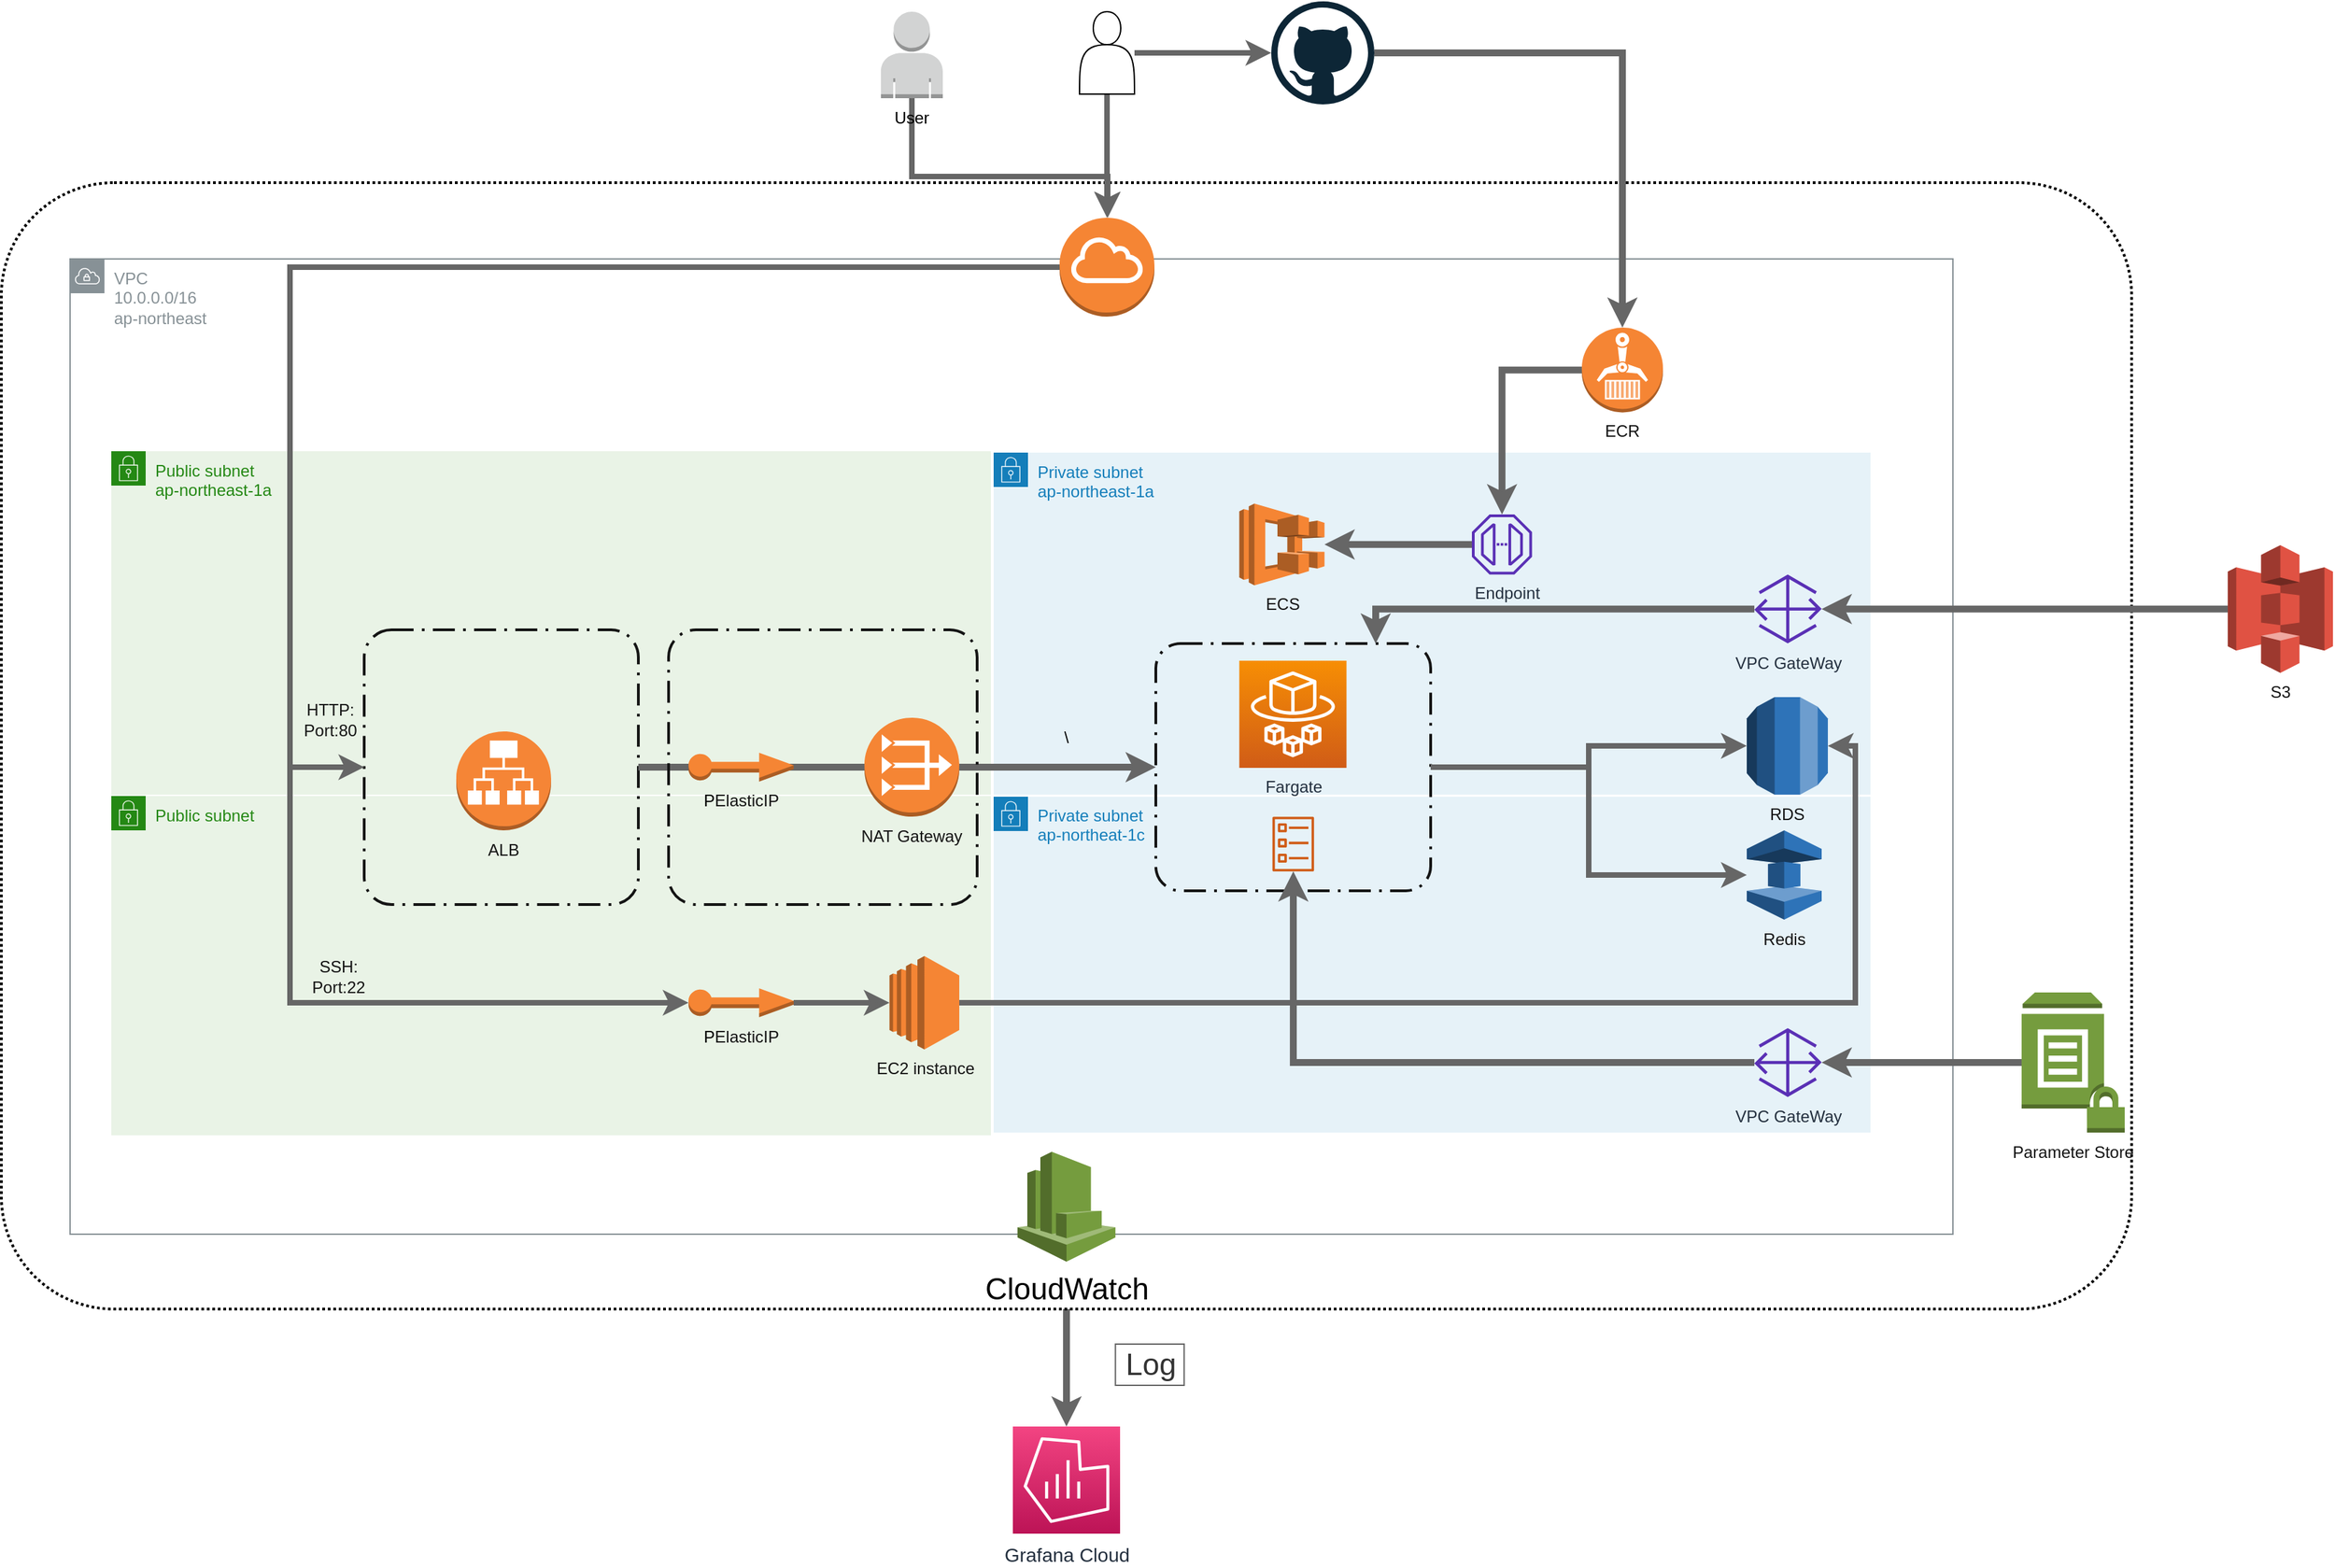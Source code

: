 <mxfile>
    <diagram id="1dtbQpEw20ZJYkTmWri4" name="ページ1">
        <mxGraphModel dx="3328" dy="1481" grid="1" gridSize="10" guides="1" tooltips="1" connect="1" arrows="1" fold="1" page="0" pageScale="1" pageWidth="827" pageHeight="1169" math="0" shadow="0">
            <root>
                <mxCell id="0"/>
                <mxCell id="1" parent="0"/>
                <mxCell id="3" value="VPC&lt;br&gt;10.0.0.0/16&lt;br&gt;ap-northeast" style="outlineConnect=0;gradientColor=none;html=1;whiteSpace=wrap;fontSize=12;fontStyle=0;shape=mxgraph.aws4.group;grIcon=mxgraph.aws4.group_vpc;strokeColor=#879196;fillColor=none;verticalAlign=top;align=left;spacingLeft=30;fontColor=#879196;dashed=0;" parent="1" vertex="1">
                    <mxGeometry x="-500.01" y="7.5" width="1370" height="710" as="geometry"/>
                </mxCell>
                <mxCell id="10" value="Private subnet&lt;br&gt;ap-northeat-1c" style="points=[[0,0],[0.25,0],[0.5,0],[0.75,0],[1,0],[1,0.25],[1,0.5],[1,0.75],[1,1],[0.75,1],[0.5,1],[0.25,1],[0,1],[0,0.75],[0,0.5],[0,0.25]];outlineConnect=0;gradientColor=none;html=1;whiteSpace=wrap;fontSize=12;fontStyle=0;shape=mxgraph.aws4.group;grIcon=mxgraph.aws4.group_security_group;grStroke=0;strokeColor=#147EBA;fillColor=#E6F2F8;verticalAlign=top;align=left;spacingLeft=30;fontColor=#147EBA;dashed=0;" parent="1" vertex="1">
                    <mxGeometry x="171.99" y="399" width="638" height="244.5" as="geometry"/>
                </mxCell>
                <mxCell id="6" value="Private subnet&lt;br&gt;ap-northeast-1a" style="points=[[0,0],[0.25,0],[0.5,0],[0.75,0],[1,0],[1,0.25],[1,0.5],[1,0.75],[1,1],[0.75,1],[0.5,1],[0.25,1],[0,1],[0,0.75],[0,0.5],[0,0.25]];outlineConnect=0;gradientColor=none;html=1;whiteSpace=wrap;fontSize=12;fontStyle=0;shape=mxgraph.aws4.group;grIcon=mxgraph.aws4.group_security_group;grStroke=0;strokeColor=#147EBA;fillColor=#E6F2F8;verticalAlign=top;align=left;spacingLeft=30;fontColor=#147EBA;dashed=0;" parent="1" vertex="1">
                    <mxGeometry x="171.99" y="148.5" width="638" height="249" as="geometry"/>
                </mxCell>
                <mxCell id="92" style="edgeStyle=orthogonalEdgeStyle;rounded=0;orthogonalLoop=1;jettySize=auto;html=1;exitX=0.5;exitY=1;exitDx=0;exitDy=0;entryX=0.5;entryY=0;entryDx=0;entryDy=0;entryPerimeter=0;strokeWidth=5;fillColor=#f5f5f5;strokeColor=#666666;" parent="1" source="29" target="91" edge="1">
                    <mxGeometry relative="1" as="geometry"/>
                </mxCell>
                <mxCell id="29" value="\&#10;" style="rounded=1;arcSize=10;dashed=1;fillColor=none;gradientColor=none;dashPattern=1 1;strokeWidth=2;" parent="1" vertex="1">
                    <mxGeometry x="-550" y="-48" width="1550" height="820" as="geometry"/>
                </mxCell>
                <mxCell id="8" value="Public subnet" style="points=[[0,0],[0.25,0],[0.5,0],[0.75,0],[1,0],[1,0.25],[1,0.5],[1,0.75],[1,1],[0.75,1],[0.5,1],[0.25,1],[0,1],[0,0.75],[0,0.5],[0,0.25]];outlineConnect=0;gradientColor=none;html=1;whiteSpace=wrap;fontSize=12;fontStyle=0;shape=mxgraph.aws4.group;grIcon=mxgraph.aws4.group_security_group;grStroke=0;strokeColor=#248814;fillColor=#E9F3E6;verticalAlign=top;align=left;spacingLeft=30;fontColor=#248814;dashed=0;" parent="1" vertex="1">
                    <mxGeometry x="-470.01" y="398.5" width="640" height="247" as="geometry"/>
                </mxCell>
                <mxCell id="5" value="Public subnet&lt;br&gt;ap-northeast-1a" style="points=[[0,0],[0.25,0],[0.5,0],[0.75,0],[1,0],[1,0.25],[1,0.5],[1,0.75],[1,1],[0.75,1],[0.5,1],[0.25,1],[0,1],[0,0.75],[0,0.5],[0,0.25]];outlineConnect=0;gradientColor=none;html=1;whiteSpace=wrap;fontSize=12;fontStyle=0;shape=mxgraph.aws4.group;grIcon=mxgraph.aws4.group_security_group;grStroke=0;strokeColor=#248814;fillColor=#E9F3E6;verticalAlign=top;align=left;spacingLeft=30;fontColor=#248814;dashed=0;" parent="1" vertex="1">
                    <mxGeometry x="-470.01" y="147.5" width="640" height="250" as="geometry"/>
                </mxCell>
                <mxCell id="71" style="edgeStyle=orthogonalEdgeStyle;rounded=0;orthogonalLoop=1;jettySize=auto;html=1;exitX=1;exitY=0.5;exitDx=0;exitDy=0;entryX=0;entryY=0.5;entryDx=0;entryDy=0;strokeWidth=5;fillColor=#f5f5f5;strokeColor=#666666;startArrow=none;" parent="1" source="80" target="31" edge="1">
                    <mxGeometry relative="1" as="geometry"/>
                </mxCell>
                <mxCell id="34" value="" style="rounded=1;arcSize=10;dashed=1;fillColor=none;gradientColor=none;dashPattern=8 3 1 3;strokeWidth=2;strokeColor=#141414;" parent="1" vertex="1">
                    <mxGeometry x="-286.01" y="277.5" width="199.5" height="200" as="geometry"/>
                </mxCell>
                <mxCell id="59" style="edgeStyle=orthogonalEdgeStyle;rounded=0;orthogonalLoop=1;jettySize=auto;html=1;exitX=1;exitY=0.5;exitDx=0;exitDy=0;strokeWidth=4;fillColor=#f5f5f5;strokeColor=#666666;" parent="1" source="31" target="13" edge="1">
                    <mxGeometry relative="1" as="geometry"/>
                </mxCell>
                <mxCell id="31" value="" style="rounded=1;arcSize=10;dashed=1;fillColor=none;gradientColor=none;dashPattern=8 3 1 3;strokeWidth=2;strokeColor=#141414;" parent="1" vertex="1">
                    <mxGeometry x="289.99" y="287.5" width="200" height="180" as="geometry"/>
                </mxCell>
                <mxCell id="4" value="" style="outlineConnect=0;dashed=0;verticalLabelPosition=bottom;verticalAlign=top;align=center;html=1;shape=mxgraph.aws3.internet_gateway;fillColor=#F58534;gradientColor=none;" parent="1" vertex="1">
                    <mxGeometry x="219.99" y="-22.5" width="69" height="72" as="geometry"/>
                </mxCell>
                <mxCell id="7" value="&lt;font color=&quot;#141414&quot;&gt;ALB&lt;br&gt;&lt;/font&gt;" style="outlineConnect=0;dashed=0;verticalLabelPosition=bottom;verticalAlign=top;align=center;html=1;shape=mxgraph.aws3.application_load_balancer;fillColor=#F58536;gradientColor=none;" parent="1" vertex="1">
                    <mxGeometry x="-219.01" y="351.5" width="69" height="72" as="geometry"/>
                </mxCell>
                <mxCell id="11" value="&lt;font color=&quot;#141414&quot;&gt;RDS&lt;/font&gt;" style="outlineConnect=0;dashed=0;verticalLabelPosition=bottom;verticalAlign=top;align=center;html=1;shape=mxgraph.aws3.rds;fillColor=#2E73B8;gradientColor=none;" parent="1" vertex="1">
                    <mxGeometry x="719.99" y="326.5" width="59" height="71" as="geometry"/>
                </mxCell>
                <mxCell id="36" style="edgeStyle=orthogonalEdgeStyle;rounded=0;orthogonalLoop=1;jettySize=auto;html=1;exitX=1;exitY=0.5;exitDx=0;exitDy=0;exitPerimeter=0;entryX=1;entryY=0.5;entryDx=0;entryDy=0;entryPerimeter=0;strokeWidth=4;fillColor=#f5f5f5;strokeColor=#666666;" parent="1" source="12" target="11" edge="1">
                    <mxGeometry relative="1" as="geometry"/>
                </mxCell>
                <mxCell id="12" value="EC2 instance" style="outlineConnect=0;dashed=0;verticalLabelPosition=bottom;verticalAlign=top;align=center;html=1;shape=mxgraph.aws3.ec2;fillColor=#F58534;gradientColor=none;fontColor=#141414;" parent="1" vertex="1">
                    <mxGeometry x="96.24" y="515" width="50.75" height="68" as="geometry"/>
                </mxCell>
                <mxCell id="13" value="&lt;font color=&quot;#141414&quot;&gt;Redis&lt;/font&gt;" style="outlineConnect=0;dashed=0;verticalLabelPosition=bottom;verticalAlign=top;align=center;html=1;shape=mxgraph.aws3.elasticache;fillColor=#2E73B8;gradientColor=none;" parent="1" vertex="1">
                    <mxGeometry x="719.99" y="423.5" width="54.5" height="65" as="geometry"/>
                </mxCell>
                <mxCell id="15" value="Fargate" style="points=[[0,0,0],[0.25,0,0],[0.5,0,0],[0.75,0,0],[1,0,0],[0,1,0],[0.25,1,0],[0.5,1,0],[0.75,1,0],[1,1,0],[0,0.25,0],[0,0.5,0],[0,0.75,0],[1,0.25,0],[1,0.5,0],[1,0.75,0]];outlineConnect=0;fontColor=#232F3E;gradientColor=#F78E04;gradientDirection=north;fillColor=#D05C17;strokeColor=#ffffff;dashed=0;verticalLabelPosition=bottom;verticalAlign=top;align=center;html=1;fontSize=12;fontStyle=0;aspect=fixed;shape=mxgraph.aws4.resourceIcon;resIcon=mxgraph.aws4.fargate;" parent="1" vertex="1">
                    <mxGeometry x="350.74" y="300" width="78" height="78" as="geometry"/>
                </mxCell>
                <mxCell id="35" style="edgeStyle=orthogonalEdgeStyle;rounded=0;orthogonalLoop=1;jettySize=auto;html=1;exitX=1;exitY=0.5;exitDx=0;exitDy=0;exitPerimeter=0;entryX=0;entryY=0.5;entryDx=0;entryDy=0;entryPerimeter=0;strokeWidth=4;fillColor=#f5f5f5;strokeColor=#666666;" parent="1" source="16" target="12" edge="1">
                    <mxGeometry relative="1" as="geometry"/>
                </mxCell>
                <mxCell id="16" value="P&lt;font color=&quot;#141414&quot;&gt;ElasticIP&lt;/font&gt;" style="outlineConnect=0;dashed=0;verticalLabelPosition=bottom;verticalAlign=top;align=center;html=1;shape=mxgraph.aws3.elastic_ip;fillColor=#F58534;gradientColor=none;" parent="1" vertex="1">
                    <mxGeometry x="-50.01" y="538.5" width="76.5" height="21" as="geometry"/>
                </mxCell>
                <mxCell id="76" style="edgeStyle=orthogonalEdgeStyle;rounded=0;orthogonalLoop=1;jettySize=auto;html=1;strokeWidth=5;fillColor=#f5f5f5;strokeColor=#666666;" parent="1" source="17" target="21" edge="1">
                    <mxGeometry relative="1" as="geometry"/>
                </mxCell>
                <mxCell id="17" value="" style="dashed=0;outlineConnect=0;html=1;align=center;labelPosition=center;verticalLabelPosition=bottom;verticalAlign=top;shape=mxgraph.weblogos.github" parent="1" vertex="1">
                    <mxGeometry x="373.99" y="-180" width="75" height="75" as="geometry"/>
                </mxCell>
                <mxCell id="43" style="edgeStyle=orthogonalEdgeStyle;rounded=0;orthogonalLoop=1;jettySize=auto;html=1;strokeWidth=4;fillColor=#f5f5f5;strokeColor=#666666;" parent="1" source="18" target="17" edge="1">
                    <mxGeometry relative="1" as="geometry"/>
                </mxCell>
                <mxCell id="44" style="edgeStyle=orthogonalEdgeStyle;rounded=0;orthogonalLoop=1;jettySize=auto;html=1;entryX=0.5;entryY=0;entryDx=0;entryDy=0;entryPerimeter=0;strokeWidth=4;fillColor=#f5f5f5;strokeColor=#666666;" parent="1" source="18" target="4" edge="1">
                    <mxGeometry relative="1" as="geometry"/>
                </mxCell>
                <mxCell id="18" value="" style="shape=actor;whiteSpace=wrap;html=1;" parent="1" vertex="1">
                    <mxGeometry x="234.49" y="-172.5" width="40" height="60" as="geometry"/>
                </mxCell>
                <mxCell id="45" style="edgeStyle=orthogonalEdgeStyle;rounded=0;orthogonalLoop=1;jettySize=auto;html=1;strokeWidth=4;fillColor=#f5f5f5;strokeColor=#666666;" parent="1" source="19" target="4" edge="1">
                    <mxGeometry relative="1" as="geometry">
                        <Array as="points">
                            <mxPoint x="112.99" y="-52.5"/>
                            <mxPoint x="254.99" y="-52.5"/>
                        </Array>
                    </mxGeometry>
                </mxCell>
                <mxCell id="19" value="User" style="outlineConnect=0;dashed=0;verticalLabelPosition=bottom;verticalAlign=top;align=center;html=1;shape=mxgraph.aws3.user;fillColor=#D2D3D3;gradientColor=none;" parent="1" vertex="1">
                    <mxGeometry x="89.99" y="-172.5" width="45" height="63" as="geometry"/>
                </mxCell>
                <mxCell id="103" style="edgeStyle=orthogonalEdgeStyle;rounded=0;orthogonalLoop=1;jettySize=auto;html=1;exitX=0;exitY=0.5;exitDx=0;exitDy=0;exitPerimeter=0;fontSize=22;fontColor=#141414;strokeWidth=5;fillColor=#f5f5f5;strokeColor=#666666;" parent="1" source="21" target="96" edge="1">
                    <mxGeometry relative="1" as="geometry"/>
                </mxCell>
                <mxCell id="21" value="ECR" style="outlineConnect=0;dashed=0;verticalLabelPosition=bottom;verticalAlign=top;align=center;html=1;shape=mxgraph.aws3.ecr;fillColor=#F58534;gradientColor=none;fontColor=#141414;" parent="1" vertex="1">
                    <mxGeometry x="599.99" y="57.5" width="59" height="61.75" as="geometry"/>
                </mxCell>
                <mxCell id="27" value="VPC GateWay" style="outlineConnect=0;fontColor=#232F3E;gradientColor=none;fillColor=#5A30B5;strokeColor=none;dashed=0;verticalLabelPosition=bottom;verticalAlign=top;align=center;html=1;fontSize=12;fontStyle=0;aspect=fixed;pointerEvents=1;shape=mxgraph.aws4.gateway;" parent="1" vertex="1">
                    <mxGeometry x="725.49" y="237.21" width="49" height="50.29" as="geometry"/>
                </mxCell>
                <mxCell id="33" style="edgeStyle=orthogonalEdgeStyle;rounded=0;orthogonalLoop=1;jettySize=auto;html=1;entryX=0;entryY=0.5;entryDx=0;entryDy=0;entryPerimeter=0;strokeWidth=4;fillColor=#f5f5f5;strokeColor=#666666;" parent="1" source="4" target="16" edge="1">
                    <mxGeometry relative="1" as="geometry">
                        <Array as="points">
                            <mxPoint x="-340.01" y="13.5"/>
                            <mxPoint x="-340.01" y="549.5"/>
                        </Array>
                    </mxGeometry>
                </mxCell>
                <mxCell id="66" style="edgeStyle=orthogonalEdgeStyle;rounded=0;orthogonalLoop=1;jettySize=auto;html=1;strokeWidth=5;fillColor=#f5f5f5;strokeColor=#666666;" parent="1" source="52" target="27" edge="1">
                    <mxGeometry relative="1" as="geometry"/>
                </mxCell>
                <mxCell id="52" value="&lt;font color=&quot;#141414&quot;&gt;S3&lt;/font&gt;" style="outlineConnect=0;dashed=0;verticalLabelPosition=bottom;verticalAlign=top;align=center;html=1;shape=mxgraph.aws3.s3;fillColor=#E05243;gradientColor=none;strokeColor=#141414;" parent="1" vertex="1">
                    <mxGeometry x="1069.99" y="215.86" width="76.5" height="93" as="geometry"/>
                </mxCell>
                <mxCell id="56" style="edgeStyle=orthogonalEdgeStyle;rounded=0;orthogonalLoop=1;jettySize=auto;html=1;entryX=0;entryY=0.5;entryDx=0;entryDy=0;strokeWidth=4;fillColor=#f5f5f5;strokeColor=#666666;" parent="1" source="4" target="34" edge="1">
                    <mxGeometry relative="1" as="geometry">
                        <Array as="points">
                            <mxPoint x="-340.01" y="13.5"/>
                            <mxPoint x="-340.01" y="377.5"/>
                        </Array>
                    </mxGeometry>
                </mxCell>
                <mxCell id="57" style="edgeStyle=orthogonalEdgeStyle;rounded=0;orthogonalLoop=1;jettySize=auto;html=1;exitX=1;exitY=0.5;exitDx=0;exitDy=0;entryX=0;entryY=0.5;entryDx=0;entryDy=0;entryPerimeter=0;strokeWidth=4;fillColor=#f5f5f5;strokeColor=#666666;" parent="1" source="31" target="11" edge="1">
                    <mxGeometry relative="1" as="geometry"/>
                </mxCell>
                <mxCell id="60" value="SSH:&lt;br&gt;Port:22" style="text;html=1;resizable=0;autosize=1;align=center;verticalAlign=middle;points=[];fillColor=none;strokeColor=none;rounded=0;fontColor=#141414;" parent="1" vertex="1">
                    <mxGeometry x="-330.01" y="515" width="50" height="30" as="geometry"/>
                </mxCell>
                <mxCell id="61" value="HTTP:&lt;br&gt;Port:80" style="text;html=1;resizable=0;autosize=1;align=center;verticalAlign=middle;points=[];fillColor=none;strokeColor=none;rounded=0;fontColor=#141414;" parent="1" vertex="1">
                    <mxGeometry x="-336.01" y="327.5" width="50" height="30" as="geometry"/>
                </mxCell>
                <mxCell id="89" style="edgeStyle=orthogonalEdgeStyle;rounded=0;orthogonalLoop=1;jettySize=auto;html=1;fontColor=#141414;strokeWidth=5;fillColor=#f5f5f5;strokeColor=#666666;" parent="1" source="14" target="88" edge="1">
                    <mxGeometry relative="1" as="geometry"/>
                </mxCell>
                <mxCell id="14" value="Parameter Store" style="outlineConnect=0;dashed=0;verticalLabelPosition=bottom;verticalAlign=top;align=center;html=1;shape=mxgraph.aws3.parameter_store;fillColor=#759C3E;gradientColor=none;fontColor=#141414;" parent="1" vertex="1">
                    <mxGeometry x="919.99" y="541.5" width="75" height="102" as="geometry"/>
                </mxCell>
                <mxCell id="68" style="edgeStyle=orthogonalEdgeStyle;rounded=0;orthogonalLoop=1;jettySize=auto;html=1;strokeWidth=5;fillColor=#f5f5f5;strokeColor=#666666;" parent="1" source="27" edge="1">
                    <mxGeometry relative="1" as="geometry">
                        <mxPoint x="449.99" y="287.5" as="targetPoint"/>
                        <Array as="points">
                            <mxPoint x="449.99" y="262.5"/>
                        </Array>
                    </mxGeometry>
                </mxCell>
                <mxCell id="79" value="" style="outlineConnect=0;fontColor=#232F3E;gradientColor=none;fillColor=#D05C17;strokeColor=none;dashed=0;verticalLabelPosition=bottom;verticalAlign=top;align=center;html=1;fontSize=12;fontStyle=0;aspect=fixed;pointerEvents=1;shape=mxgraph.aws4.ecs_task;" parent="1" vertex="1">
                    <mxGeometry x="374.86" y="413.5" width="30.26" height="40" as="geometry"/>
                </mxCell>
                <mxCell id="80" value="NAT Gateway" style="outlineConnect=0;dashed=0;verticalLabelPosition=bottom;verticalAlign=top;align=center;html=1;shape=mxgraph.aws3.vpc_nat_gateway;fillColor=#F58534;gradientColor=none;fontColor=#141414;" parent="1" vertex="1">
                    <mxGeometry x="77.99" y="341.5" width="69" height="72" as="geometry"/>
                </mxCell>
                <mxCell id="82" value="" style="edgeStyle=orthogonalEdgeStyle;rounded=0;orthogonalLoop=1;jettySize=auto;html=1;exitX=1;exitY=0.5;exitDx=0;exitDy=0;entryX=0;entryY=0.5;entryDx=0;entryDy=0;strokeWidth=5;fillColor=#f5f5f5;strokeColor=#666666;endArrow=none;" parent="1" source="34" target="80" edge="1">
                    <mxGeometry relative="1" as="geometry">
                        <mxPoint x="-86.51" y="377.5" as="sourcePoint"/>
                        <mxPoint x="289.99" y="377.5" as="targetPoint"/>
                    </mxGeometry>
                </mxCell>
                <mxCell id="81" value="P&lt;font color=&quot;#141414&quot;&gt;ElasticIP&lt;/font&gt;" style="outlineConnect=0;dashed=0;verticalLabelPosition=bottom;verticalAlign=top;align=center;html=1;shape=mxgraph.aws3.elastic_ip;fillColor=#F58534;gradientColor=none;" parent="1" vertex="1">
                    <mxGeometry x="-50.01" y="367" width="76.5" height="21" as="geometry"/>
                </mxCell>
                <mxCell id="90" style="edgeStyle=orthogonalEdgeStyle;rounded=0;orthogonalLoop=1;jettySize=auto;html=1;fontColor=#141414;strokeWidth=5;fillColor=#f5f5f5;strokeColor=#666666;" parent="1" source="88" target="79" edge="1">
                    <mxGeometry relative="1" as="geometry"/>
                </mxCell>
                <mxCell id="88" value="VPC GateWay" style="outlineConnect=0;fontColor=#232F3E;gradientColor=none;fillColor=#5A30B5;strokeColor=none;dashed=0;verticalLabelPosition=bottom;verticalAlign=top;align=center;html=1;fontSize=12;fontStyle=0;aspect=fixed;pointerEvents=1;shape=mxgraph.aws4.gateway;" parent="1" vertex="1">
                    <mxGeometry x="725.49" y="567.36" width="49" height="50.29" as="geometry"/>
                </mxCell>
                <mxCell id="91" value="&lt;font style=&quot;font-size: 14px&quot;&gt;Grafana Cloud&lt;/font&gt;" style="points=[[0,0,0],[0.25,0,0],[0.5,0,0],[0.75,0,0],[1,0,0],[0,1,0],[0.25,1,0],[0.5,1,0],[0.75,1,0],[1,1,0],[0,0.25,0],[0,0.5,0],[0,0.75,0],[1,0.25,0],[1,0.5,0],[1,0.75,0]];points=[[0,0,0],[0.25,0,0],[0.5,0,0],[0.75,0,0],[1,0,0],[0,1,0],[0.25,1,0],[0.5,1,0],[0.75,1,0],[1,1,0],[0,0.25,0],[0,0.5,0],[0,0.75,0],[1,0.25,0],[1,0.5,0],[1,0.75,0]];outlineConnect=0;fontColor=#232F3E;gradientColor=#F34482;gradientDirection=north;fillColor=#BC1356;strokeColor=#ffffff;dashed=0;verticalLabelPosition=bottom;verticalAlign=top;align=center;html=1;fontSize=12;fontStyle=0;aspect=fixed;shape=mxgraph.aws4.resourceIcon;resIcon=mxgraph.aws4.managed_service_for_grafana;" parent="1" vertex="1">
                    <mxGeometry x="185.99" y="857.5" width="78" height="78" as="geometry"/>
                </mxCell>
                <mxCell id="93" value="Log" style="text;html=1;resizable=0;autosize=1;align=center;verticalAlign=middle;points=[];rounded=0;fontSize=22;strokeColor=#666666;fontColor=#333333;" parent="1" vertex="1">
                    <mxGeometry x="260.62" y="797.5" width="50" height="30" as="geometry"/>
                </mxCell>
                <mxCell id="94" value="CloudWatch" style="outlineConnect=0;dashed=0;verticalLabelPosition=bottom;verticalAlign=top;align=center;html=1;shape=mxgraph.aws3.cloudwatch;fillColor=#759C3E;gradientColor=none;fontSize=22;" parent="1" vertex="1">
                    <mxGeometry x="189.37" y="657.5" width="71.25" height="80" as="geometry"/>
                </mxCell>
                <mxCell id="105" style="edgeStyle=orthogonalEdgeStyle;rounded=0;orthogonalLoop=1;jettySize=auto;html=1;fontSize=22;fontColor=#141414;strokeWidth=5;fillColor=#f5f5f5;strokeColor=#666666;" parent="1" source="96" target="97" edge="1">
                    <mxGeometry relative="1" as="geometry"/>
                </mxCell>
                <mxCell id="96" value="&amp;nbsp; Endpoint" style="outlineConnect=0;fontColor=#232F3E;gradientColor=none;fillColor=#5A30B5;strokeColor=none;dashed=0;verticalLabelPosition=bottom;verticalAlign=top;align=center;html=1;fontSize=12;fontStyle=0;aspect=fixed;pointerEvents=1;shape=mxgraph.aws4.endpoint;" parent="1" vertex="1">
                    <mxGeometry x="519.99" y="193.47" width="43.75" height="43.75" as="geometry"/>
                </mxCell>
                <mxCell id="97" value="&lt;font color=&quot;#141414&quot;&gt;ECS&lt;/font&gt;" style="outlineConnect=0;dashed=0;verticalLabelPosition=bottom;verticalAlign=top;align=center;html=1;shape=mxgraph.aws3.ecs;fillColor=#F58534;gradientColor=none;" parent="1" vertex="1">
                    <mxGeometry x="350.74" y="185.59" width="62" height="59.5" as="geometry"/>
                </mxCell>
                <mxCell id="106" value="" style="rounded=1;arcSize=10;dashed=1;fillColor=none;gradientColor=none;dashPattern=8 3 1 3;strokeWidth=2;strokeColor=#141414;" parent="1" vertex="1">
                    <mxGeometry x="-64.51" y="277.5" width="224.5" height="200" as="geometry"/>
                </mxCell>
            </root>
        </mxGraphModel>
    </diagram>
</mxfile>